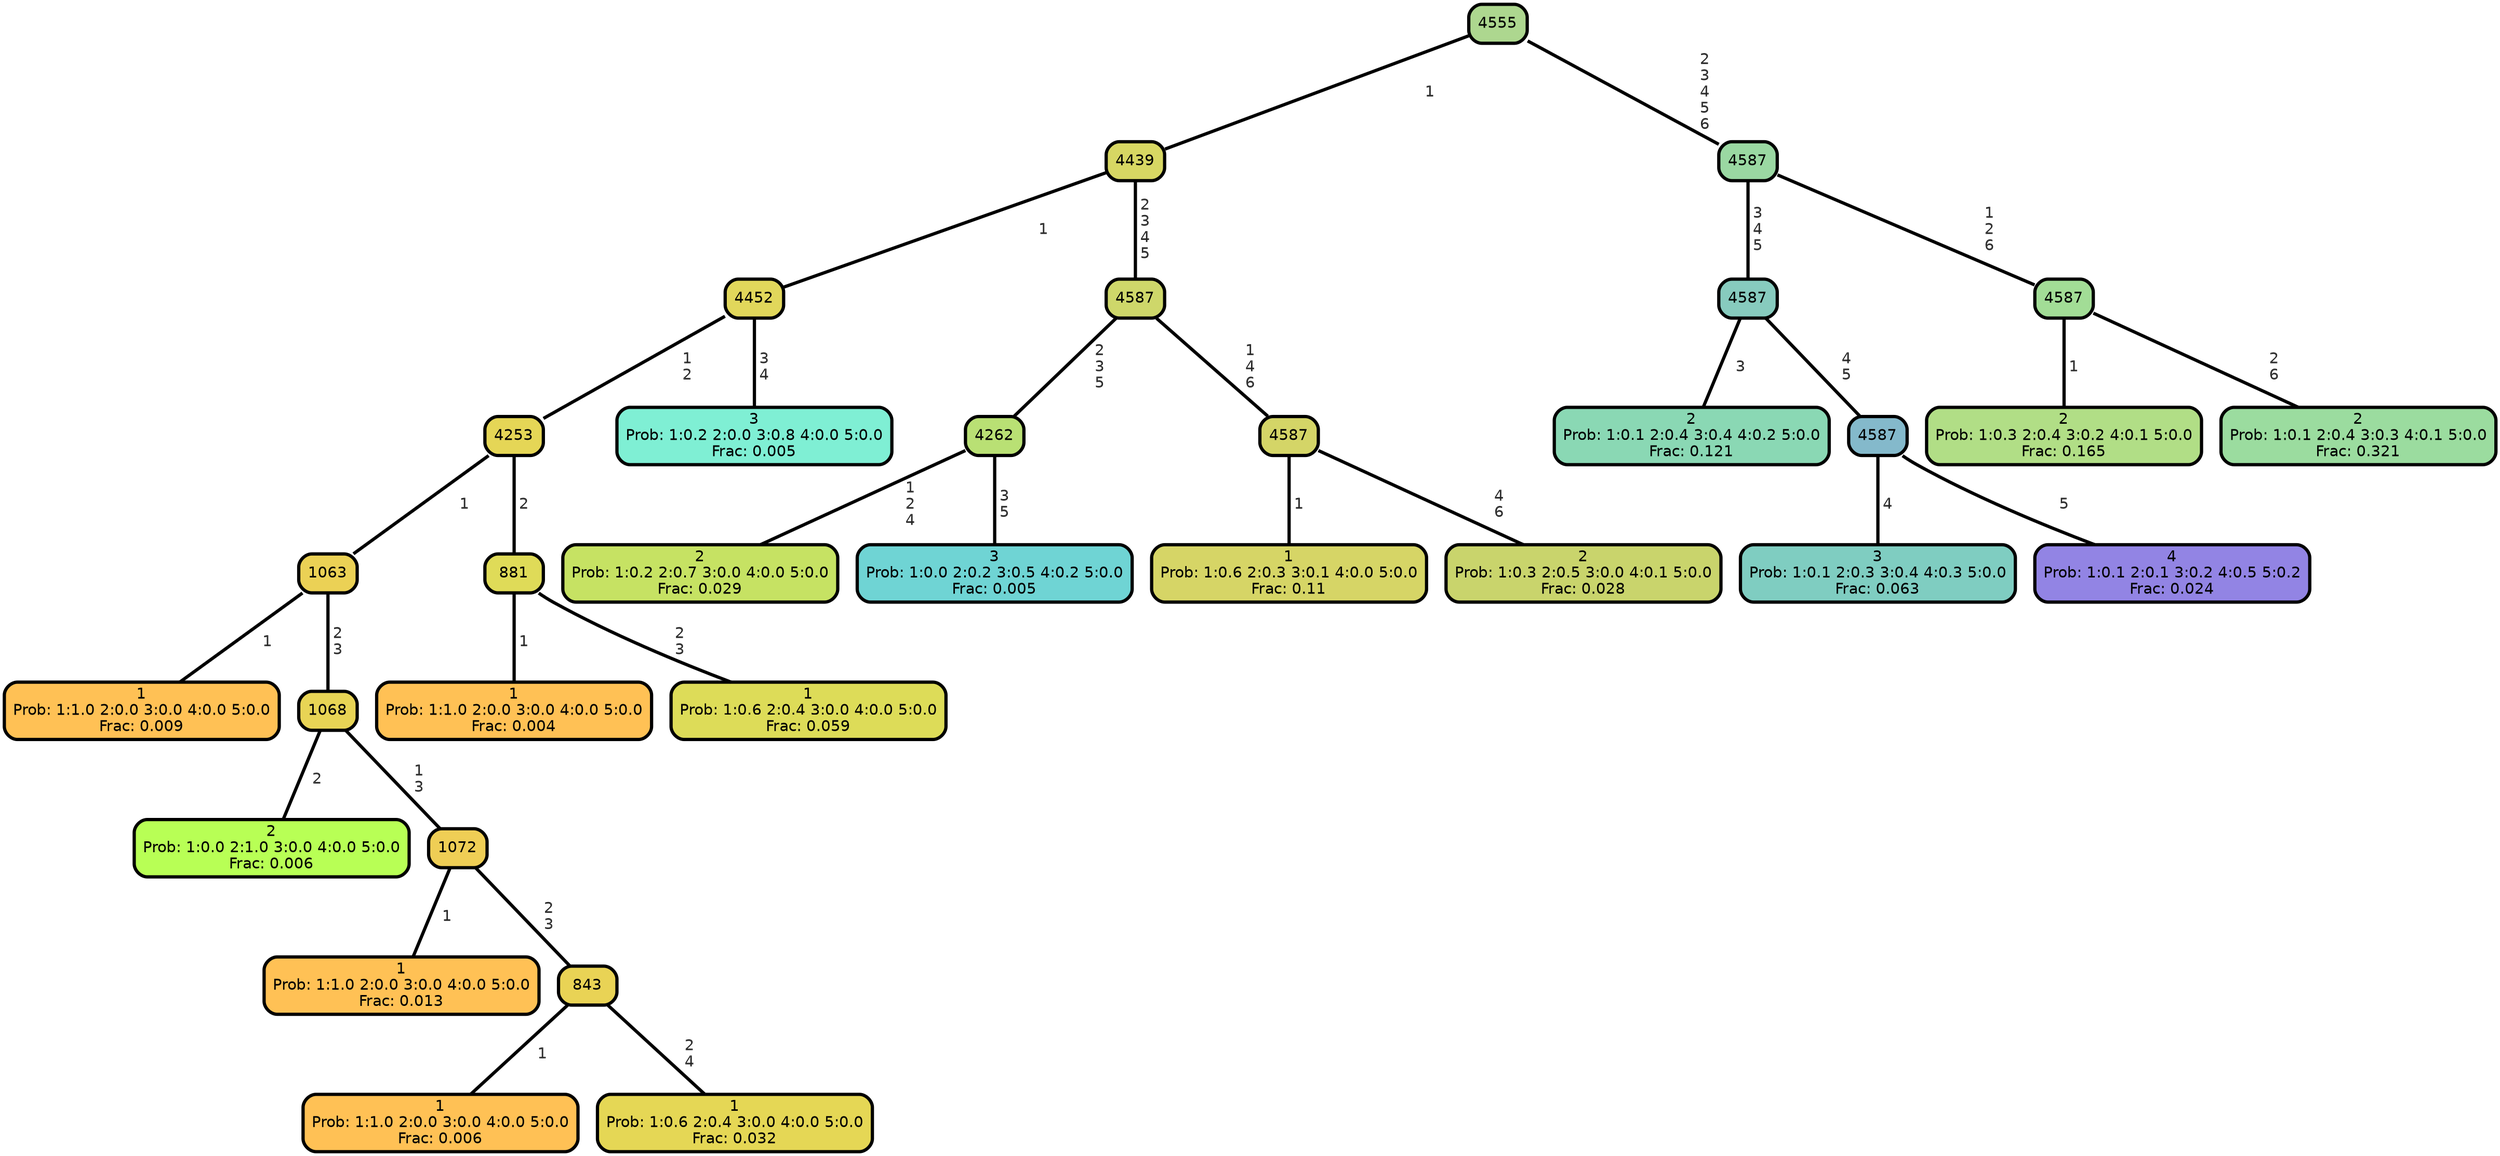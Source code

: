 graph Tree {
node [shape=box, style="filled, rounded",color="black",penwidth="3",fontcolor="black",                 fontname=helvetica] ;
graph [ranksep="0 equally", splines=straight,                 bgcolor=transparent, dpi=200] ;
edge [fontname=helvetica, fontweight=bold,fontcolor=grey14,color=black] ;
0 [label="1
Prob: 1:1.0 2:0.0 3:0.0 4:0.0 5:0.0
Frac: 0.009", fillcolor="#ffc155"] ;
1 [label="1063", fillcolor="#ebd155"] ;
2 [label="2
Prob: 1:0.0 2:1.0 3:0.0 4:0.0 5:0.0
Frac: 0.006", fillcolor="#b8ff55"] ;
3 [label="1068", fillcolor="#e8d455"] ;
4 [label="1
Prob: 1:1.0 2:0.0 3:0.0 4:0.0 5:0.0
Frac: 0.013", fillcolor="#ffc155"] ;
5 [label="1072", fillcolor="#efce55"] ;
6 [label="1
Prob: 1:1.0 2:0.0 3:0.0 4:0.0 5:0.0
Frac: 0.006", fillcolor="#ffc155"] ;
7 [label="843", fillcolor="#e9d355"] ;
8 [label="1
Prob: 1:0.6 2:0.4 3:0.0 4:0.0 5:0.0
Frac: 0.032", fillcolor="#e5d755"] ;
9 [label="4253", fillcolor="#e5d656"] ;
10 [label="1
Prob: 1:1.0 2:0.0 3:0.0 4:0.0 5:0.0
Frac: 0.004", fillcolor="#ffc155"] ;
11 [label="881", fillcolor="#dfdb58"] ;
12 [label="1
Prob: 1:0.6 2:0.4 3:0.0 4:0.0 5:0.0
Frac: 0.059", fillcolor="#dddc58"] ;
13 [label="4452", fillcolor="#e1d75b"] ;
14 [label="3
Prob: 1:0.2 2:0.0 3:0.8 4:0.0 5:0.0
Frac: 0.005", fillcolor="#7fefd4"] ;
15 [label="4439", fillcolor="#d7d763"] ;
16 [label="2
Prob: 1:0.2 2:0.7 3:0.0 4:0.0 5:0.0
Frac: 0.029", fillcolor="#c6e263"] ;
17 [label="4262", fillcolor="#b9e074"] ;
18 [label="3
Prob: 1:0.0 2:0.2 3:0.5 4:0.2 5:0.0
Frac: 0.005", fillcolor="#6fd4d4"] ;
19 [label="4587", fillcolor="#ced76a"] ;
20 [label="1
Prob: 1:0.6 2:0.3 3:0.1 4:0.0 5:0.0
Frac: 0.11", fillcolor="#d6d566"] ;
21 [label="4587", fillcolor="#d4d567"] ;
22 [label="2
Prob: 1:0.3 2:0.5 3:0.0 4:0.1 5:0.0
Frac: 0.028", fillcolor="#c9d46c"] ;
23 [label="4555", fillcolor="#add78f"] ;
24 [label="2
Prob: 1:0.1 2:0.4 3:0.4 4:0.2 5:0.0
Frac: 0.121", fillcolor="#8ad8b4"] ;
25 [label="4587", fillcolor="#87cbbe"] ;
26 [label="3
Prob: 1:0.1 2:0.3 3:0.4 4:0.3 5:0.0
Frac: 0.063", fillcolor="#7fcdc1"] ;
27 [label="4587", fillcolor="#84b9cb"] ;
28 [label="4
Prob: 1:0.1 2:0.1 3:0.2 4:0.5 5:0.2
Frac: 0.024", fillcolor="#9284e4"] ;
29 [label="4587", fillcolor="#9ad8a2"] ;
30 [label="2
Prob: 1:0.3 2:0.4 3:0.2 4:0.1 5:0.0
Frac: 0.165", fillcolor="#b1de86"] ;
31 [label="4587", fillcolor="#a2dd96"] ;
32 [label="2
Prob: 1:0.1 2:0.4 3:0.3 4:0.1 5:0.0
Frac: 0.321", fillcolor="#9bdc9f"] ;
1 -- 0 [label=" 1",penwidth=3] ;
1 -- 3 [label=" 2\n 3",penwidth=3] ;
3 -- 2 [label=" 2",penwidth=3] ;
3 -- 5 [label=" 1\n 3",penwidth=3] ;
5 -- 4 [label=" 1",penwidth=3] ;
5 -- 7 [label=" 2\n 3",penwidth=3] ;
7 -- 6 [label=" 1",penwidth=3] ;
7 -- 8 [label=" 2\n 4",penwidth=3] ;
9 -- 1 [label=" 1",penwidth=3] ;
9 -- 11 [label=" 2",penwidth=3] ;
11 -- 10 [label=" 1",penwidth=3] ;
11 -- 12 [label=" 2\n 3",penwidth=3] ;
13 -- 9 [label=" 1\n 2",penwidth=3] ;
13 -- 14 [label=" 3\n 4",penwidth=3] ;
15 -- 13 [label=" 1",penwidth=3] ;
15 -- 19 [label=" 2\n 3\n 4\n 5",penwidth=3] ;
17 -- 16 [label=" 1\n 2\n 4",penwidth=3] ;
17 -- 18 [label=" 3\n 5",penwidth=3] ;
19 -- 17 [label=" 2\n 3\n 5",penwidth=3] ;
19 -- 21 [label=" 1\n 4\n 6",penwidth=3] ;
21 -- 20 [label=" 1",penwidth=3] ;
21 -- 22 [label=" 4\n 6",penwidth=3] ;
23 -- 15 [label=" 1",penwidth=3] ;
23 -- 29 [label=" 2\n 3\n 4\n 5\n 6",penwidth=3] ;
25 -- 24 [label=" 3",penwidth=3] ;
25 -- 27 [label=" 4\n 5",penwidth=3] ;
27 -- 26 [label=" 4",penwidth=3] ;
27 -- 28 [label=" 5",penwidth=3] ;
29 -- 25 [label=" 3\n 4\n 5",penwidth=3] ;
29 -- 31 [label=" 1\n 2\n 6",penwidth=3] ;
31 -- 30 [label=" 1",penwidth=3] ;
31 -- 32 [label=" 2\n 6",penwidth=3] ;
{rank = same;}}